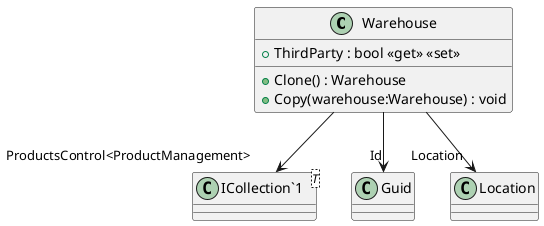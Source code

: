 @startuml
class Warehouse {
    + ThirdParty : bool <<get>> <<set>>
    + Clone() : Warehouse
    + Copy(warehouse:Warehouse) : void
}
class "ICollection`1"<T> {
}
Warehouse --> "Id" Guid
Warehouse --> "ProductsControl<ProductManagement>" "ICollection`1"
Warehouse --> "Location" Location
@enduml
